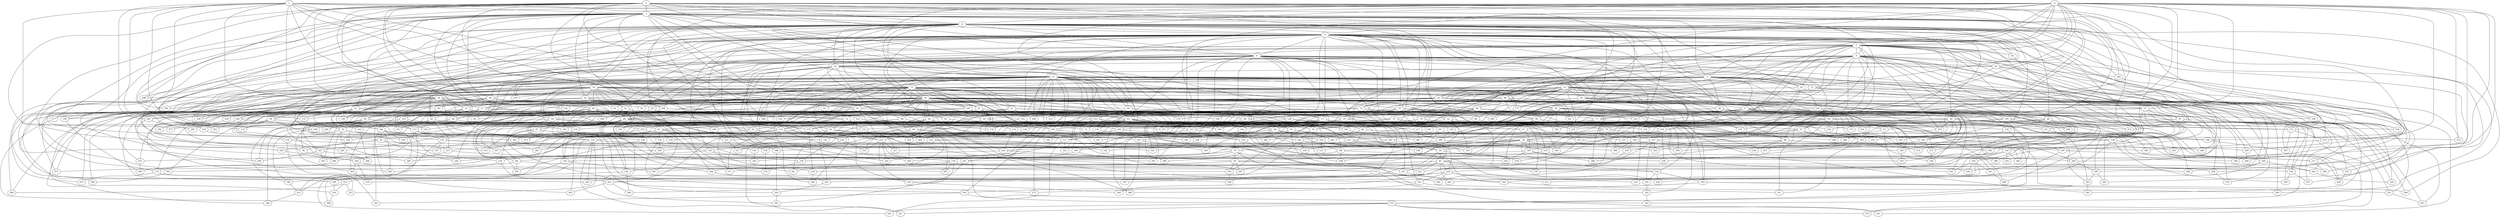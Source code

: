 strict graph "barabasi_albert_graph(400,3)" {
0;
1;
2;
3;
4;
5;
6;
7;
8;
9;
10;
11;
12;
13;
14;
15;
16;
17;
18;
19;
20;
21;
22;
23;
24;
25;
26;
27;
28;
29;
30;
31;
32;
33;
34;
35;
36;
37;
38;
39;
40;
41;
42;
43;
44;
45;
46;
47;
48;
49;
50;
51;
52;
53;
54;
55;
56;
57;
58;
59;
60;
61;
62;
63;
64;
65;
66;
67;
68;
69;
70;
71;
72;
73;
74;
75;
76;
77;
78;
79;
80;
81;
82;
83;
84;
85;
86;
87;
88;
89;
90;
91;
92;
93;
94;
95;
96;
97;
98;
99;
100;
101;
102;
103;
104;
105;
106;
107;
108;
109;
110;
111;
112;
113;
114;
115;
116;
117;
118;
119;
120;
121;
122;
123;
124;
125;
126;
127;
128;
129;
130;
131;
132;
133;
134;
135;
136;
137;
138;
139;
140;
141;
142;
143;
144;
145;
146;
147;
148;
149;
150;
151;
152;
153;
154;
155;
156;
157;
158;
159;
160;
161;
162;
163;
164;
165;
166;
167;
168;
169;
170;
171;
172;
173;
174;
175;
176;
177;
178;
179;
180;
181;
182;
183;
184;
185;
186;
187;
188;
189;
190;
191;
192;
193;
194;
195;
196;
197;
198;
199;
200;
201;
202;
203;
204;
205;
206;
207;
208;
209;
210;
211;
212;
213;
214;
215;
216;
217;
218;
219;
220;
221;
222;
223;
224;
225;
226;
227;
228;
229;
230;
231;
232;
233;
234;
235;
236;
237;
238;
239;
240;
241;
242;
243;
244;
245;
246;
247;
248;
249;
250;
251;
252;
253;
254;
255;
256;
257;
258;
259;
260;
261;
262;
263;
264;
265;
266;
267;
268;
269;
270;
271;
272;
273;
274;
275;
276;
277;
278;
279;
280;
281;
282;
283;
284;
285;
286;
287;
288;
289;
290;
291;
292;
293;
294;
295;
296;
297;
298;
299;
300;
301;
302;
303;
304;
305;
306;
307;
308;
309;
310;
311;
312;
313;
314;
315;
316;
317;
318;
319;
320;
321;
322;
323;
324;
325;
326;
327;
328;
329;
330;
331;
332;
333;
334;
335;
336;
337;
338;
339;
340;
341;
342;
343;
344;
345;
346;
347;
348;
349;
350;
351;
352;
353;
354;
355;
356;
357;
358;
359;
360;
361;
362;
363;
364;
365;
366;
367;
368;
369;
370;
371;
372;
373;
374;
375;
376;
377;
378;
379;
380;
381;
382;
383;
384;
385;
386;
387;
388;
389;
390;
391;
392;
393;
394;
395;
396;
397;
398;
399;
0 -- 3  [is_available=True, prob="0.553934853062"];
0 -- 4  [is_available=True, prob="0.88866915543"];
0 -- 5  [is_available=True, prob="0.288503633596"];
0 -- 6  [is_available=True, prob="0.181386162497"];
0 -- 7  [is_available=True, prob="0.979109934318"];
0 -- 8  [is_available=True, prob="0.348569353333"];
0 -- 19  [is_available=True, prob="0.618486815492"];
0 -- 20  [is_available=True, prob="0.955096845881"];
0 -- 25  [is_available=True, prob="0.737251285137"];
0 -- 283  [is_available=True, prob="0.125511640879"];
0 -- 28  [is_available=True, prob="0.399788724081"];
0 -- 37  [is_available=True, prob="1.0"];
0 -- 40  [is_available=True, prob="1.0"];
0 -- 43  [is_available=True, prob="0.625182898172"];
0 -- 300  [is_available=True, prob="0.401597201928"];
0 -- 55  [is_available=True, prob="0.485668954146"];
0 -- 315  [is_available=True, prob="0.851985139759"];
0 -- 70  [is_available=True, prob="0.213557763184"];
0 -- 78  [is_available=True, prob="1.0"];
0 -- 209  [is_available=True, prob="1.0"];
0 -- 338  [is_available=True, prob="0.526416911377"];
0 -- 112  [is_available=True, prob="0.027635938629"];
0 -- 370  [is_available=True, prob="0.764025573259"];
0 -- 375  [is_available=True, prob="0.595772589927"];
0 -- 252  [is_available=True, prob="0.740784289129"];
0 -- 382  [is_available=True, prob="0.767463915451"];
1 -- 32  [is_available=True, prob="0.463289196834"];
1 -- 224  [is_available=True, prob="0.379685320149"];
1 -- 99  [is_available=True, prob="0.900860451321"];
1 -- 168  [is_available=True, prob="0.144909667756"];
1 -- 170  [is_available=True, prob="1.0"];
1 -- 172  [is_available=True, prob="0.945068024036"];
1 -- 205  [is_available=True, prob="0.485294936696"];
1 -- 46  [is_available=True, prob="0.678399908907"];
1 -- 18  [is_available=True, prob="0.592629500784"];
1 -- 3  [is_available=True, prob="0.173895400188"];
1 -- 120  [is_available=True, prob="0.780531212016"];
1 -- 191  [is_available=True, prob="1.0"];
1 -- 29  [is_available=True, prob="0.699556028314"];
1 -- 159  [is_available=True, prob="0.389416717155"];
2 -- 33  [is_available=True, prob="0.265066023216"];
2 -- 3  [is_available=True, prob="0.147445017296"];
2 -- 4  [is_available=True, prob="0.705000018602"];
2 -- 214  [is_available=True, prob="1.0"];
2 -- 7  [is_available=True, prob="1.0"];
2 -- 296  [is_available=True, prob="1.0"];
2 -- 9  [is_available=True, prob="0.0666110523657"];
2 -- 298  [is_available=True, prob="0.0495910820184"];
2 -- 215  [is_available=True, prob="1.0"];
2 -- 44  [is_available=True, prob="0.964773310138"];
2 -- 14  [is_available=True, prob="1.0"];
2 -- 18  [is_available=True, prob="1.0"];
2 -- 188  [is_available=True, prob="0.508079684019"];
2 -- 236  [is_available=True, prob="1.0"];
2 -- 54  [is_available=True, prob="0.737330592298"];
2 -- 23  [is_available=True, prob="0.254844421584"];
2 -- 355  [is_available=True, prob="1.0"];
2 -- 377  [is_available=True, prob="0.616707443935"];
2 -- 60  [is_available=True, prob="0.420620436936"];
2 -- 29  [is_available=True, prob="0.89917709044"];
2 -- 30  [is_available=True, prob="1.0"];
3 -- 4  [is_available=True, prob="0.866146684047"];
3 -- 5  [is_available=True, prob="0.195216456067"];
3 -- 6  [is_available=True, prob="0.268864051864"];
3 -- 8  [is_available=True, prob="1.0"];
3 -- 138  [is_available=True, prob="0.982343326645"];
3 -- 11  [is_available=True, prob="0.750834101171"];
3 -- 13  [is_available=True, prob="0.675653781265"];
3 -- 398  [is_available=True, prob="1.0"];
3 -- 143  [is_available=True, prob="0.475451681263"];
3 -- 21  [is_available=True, prob="0.460341988104"];
3 -- 22  [is_available=True, prob="0.641142409622"];
3 -- 24  [is_available=True, prob="0.370480989163"];
3 -- 260  [is_available=True, prob="1.0"];
3 -- 26  [is_available=True, prob="1.0"];
3 -- 34  [is_available=True, prob="0.060134132817"];
3 -- 47  [is_available=True, prob="0.55039615991"];
3 -- 176  [is_available=True, prob="0.265197913384"];
3 -- 188  [is_available=True, prob="0.307972540431"];
3 -- 190  [is_available=True, prob="0.639907168868"];
3 -- 64  [is_available=True, prob="1.0"];
3 -- 206  [is_available=True, prob="0.829352307673"];
3 -- 216  [is_available=True, prob="0.319165098981"];
3 -- 15  [is_available=True, prob="0.841056407764"];
3 -- 352  [is_available=True, prob="0.670403173338"];
3 -- 365  [is_available=True, prob="0.645404202488"];
3 -- 242  [is_available=True, prob="1.0"];
3 -- 115  [is_available=True, prob="0.860496568642"];
3 -- 277  [is_available=True, prob="1.0"];
4 -- 385  [is_available=True, prob="0.238046744103"];
4 -- 5  [is_available=True, prob="0.653207507105"];
4 -- 6  [is_available=True, prob="0.476837604176"];
4 -- 136  [is_available=True, prob="1.0"];
4 -- 9  [is_available=True, prob="0.831464578102"];
4 -- 10  [is_available=True, prob="0.558633000916"];
4 -- 11  [is_available=True, prob="0.802041058366"];
4 -- 12  [is_available=True, prob="0.763650745604"];
4 -- 13  [is_available=True, prob="1.0"];
4 -- 14  [is_available=True, prob="0.219736762391"];
4 -- 16  [is_available=True, prob="0.241375789246"];
4 -- 278  [is_available=True, prob="0.96206156934"];
4 -- 279  [is_available=True, prob="0.155446711747"];
4 -- 159  [is_available=True, prob="0.707768211325"];
4 -- 35  [is_available=True, prob="0.40173337634"];
4 -- 164  [is_available=True, prob="0.82703487878"];
4 -- 299  [is_available=True, prob="0.274845226989"];
4 -- 178  [is_available=True, prob="1.0"];
4 -- 48  [is_available=True, prob="0.0892972823934"];
4 -- 50  [is_available=True, prob="0.343514743188"];
4 -- 184  [is_available=True, prob="1.0"];
4 -- 58  [is_available=True, prob="0.789759693846"];
4 -- 330  [is_available=True, prob="0.947236817933"];
4 -- 189  [is_available=True, prob="0.751665609969"];
4 -- 325  [is_available=True, prob="0.00522594795814"];
4 -- 74  [is_available=True, prob="0.834834176813"];
4 -- 205  [is_available=True, prob="0.518795045196"];
4 -- 82  [is_available=True, prob="1.0"];
4 -- 163  [is_available=True, prob="0.921474943094"];
4 -- 186  [is_available=True, prob="0.934876262007"];
4 -- 227  [is_available=True, prob="0.580441587998"];
4 -- 100  [is_available=True, prob="0.858345575716"];
4 -- 104  [is_available=True, prob="0.252919630228"];
4 -- 235  [is_available=True, prob="0.675596996784"];
4 -- 111  [is_available=True, prob="0.653568810587"];
4 -- 113  [is_available=True, prob="0.795460290767"];
4 -- 244  [is_available=True, prob="0.151653551364"];
5 -- 64  [is_available=True, prob="0.732144161265"];
5 -- 194  [is_available=True, prob="0.555533910741"];
5 -- 38  [is_available=True, prob="1.0"];
5 -- 96  [is_available=True, prob="1.0"];
5 -- 12  [is_available=True, prob="1.0"];
5 -- 224  [is_available=True, prob="1.0"];
5 -- 14  [is_available=True, prob="1.0"];
5 -- 269  [is_available=True, prob="0.348675786567"];
5 -- 222  [is_available=True, prob="0.198417073961"];
5 -- 35  [is_available=True, prob="1.0"];
5 -- 212  [is_available=True, prob="0.121449385065"];
5 -- 46  [is_available=True, prob="1.0"];
5 -- 57  [is_available=True, prob="0.256500182996"];
5 -- 25  [is_available=True, prob="0.408597457056"];
5 -- 27  [is_available=True, prob="0.234414351567"];
5 -- 126  [is_available=True, prob="0.956445876749"];
5 -- 36  [is_available=True, prob="0.776133634647"];
6 -- 260  [is_available=True, prob="0.678978306837"];
6 -- 7  [is_available=True, prob="0.99128012225"];
6 -- 264  [is_available=True, prob="0.985971095922"];
6 -- 9  [is_available=True, prob="1.0"];
6 -- 266  [is_available=True, prob="1.0"];
6 -- 396  [is_available=True, prob="0.0614257831989"];
6 -- 322  [is_available=True, prob="0.509822778034"];
6 -- 16  [is_available=True, prob="0.346060934634"];
6 -- 17  [is_available=True, prob="0.714089935679"];
6 -- 171  [is_available=True, prob="0.667600781852"];
6 -- 23  [is_available=True, prob="0.799549330787"];
6 -- 152  [is_available=True, prob="1.0"];
6 -- 132  [is_available=True, prob="0.776880919624"];
6 -- 30  [is_available=True, prob="1.0"];
6 -- 290  [is_available=True, prob="1.0"];
6 -- 36  [is_available=True, prob="0.511534572787"];
6 -- 39  [is_available=True, prob="0.933191661091"];
6 -- 135  [is_available=True, prob="1.0"];
6 -- 304  [is_available=True, prob="0.390554334743"];
6 -- 177  [is_available=True, prob="1.0"];
6 -- 306  [is_available=True, prob="0.769452480117"];
6 -- 54  [is_available=True, prob="0.449998066756"];
6 -- 58  [is_available=True, prob="1.0"];
6 -- 190  [is_available=True, prob="0.885372803364"];
6 -- 66  [is_available=True, prob="0.439684595757"];
6 -- 67  [is_available=True, prob="0.189433818293"];
6 -- 330  [is_available=True, prob="0.228373599474"];
6 -- 77  [is_available=True, prob="0.140135386952"];
6 -- 81  [is_available=True, prob="0.956598306816"];
6 -- 82  [is_available=True, prob="0.463950299316"];
6 -- 83  [is_available=True, prob="0.482012430268"];
6 -- 144  [is_available=True, prob="0.407798298616"];
6 -- 145  [is_available=True, prob="0.552671923429"];
6 -- 105  [is_available=True, prob="0.98228404489"];
6 -- 295  [is_available=True, prob="1.0"];
6 -- 369  [is_available=True, prob="0.560836337347"];
6 -- 372  [is_available=True, prob="0.186350459875"];
6 -- 361  [is_available=True, prob="0.220164097552"];
7 -- 387  [is_available=True, prob="0.829870600433"];
7 -- 8  [is_available=True, prob="0.18495087329"];
7 -- 15  [is_available=True, prob="0.183360157852"];
7 -- 272  [is_available=True, prob="0.579021021943"];
7 -- 22  [is_available=True, prob="0.774970989074"];
7 -- 25  [is_available=True, prob="0.970699940229"];
7 -- 282  [is_available=True, prob="0.626745334802"];
7 -- 284  [is_available=True, prob="0.795695105445"];
7 -- 31  [is_available=True, prob="0.00854121458239"];
7 -- 35  [is_available=True, prob="0.328767914805"];
7 -- 262  [is_available=True, prob="0.28362756109"];
7 -- 40  [is_available=True, prob="0.643259710213"];
7 -- 48  [is_available=True, prob="0.819562728897"];
7 -- 310  [is_available=True, prob="0.383131932719"];
7 -- 323  [is_available=True, prob="0.580031355336"];
7 -- 73  [is_available=True, prob="0.391339817355"];
7 -- 76  [is_available=True, prob="0.10983217084"];
7 -- 82  [is_available=True, prob="0.841819342111"];
7 -- 339  [is_available=True, prob="0.546777032739"];
7 -- 101  [is_available=True, prob="0.032983328948"];
7 -- 375  [is_available=True, prob="0.657257271716"];
7 -- 250  [is_available=True, prob="1.0"];
7 -- 125  [is_available=True, prob="0.522579347165"];
7 -- 126  [is_available=True, prob="1.0"];
8 -- 10  [is_available=True, prob="1.0"];
8 -- 15  [is_available=True, prob="0.224875086738"];
8 -- 274  [is_available=True, prob="1.0"];
8 -- 19  [is_available=True, prob="0.00205590158989"];
8 -- 20  [is_available=True, prob="0.65598988975"];
8 -- 26  [is_available=True, prob="0.182561811392"];
8 -- 27  [is_available=True, prob="0.352324768177"];
8 -- 288  [is_available=True, prob="0.46153754495"];
8 -- 37  [is_available=True, prob="1.0"];
8 -- 166  [is_available=True, prob="1.0"];
8 -- 42  [is_available=True, prob="0.0455515596924"];
8 -- 185  [is_available=True, prob="0.387575782415"];
8 -- 191  [is_available=True, prob="0.942379024228"];
8 -- 196  [is_available=True, prob="0.331003338438"];
8 -- 75  [is_available=True, prob="1.0"];
8 -- 84  [is_available=True, prob="0.576920949664"];
8 -- 365  [is_available=True, prob="0.262055832312"];
8 -- 217  [is_available=True, prob="0.320309964064"];
8 -- 91  [is_available=True, prob="0.988970332539"];
8 -- 237  [is_available=True, prob="1.0"];
8 -- 368  [is_available=True, prob="0.868463171448"];
8 -- 115  [is_available=True, prob="1.0"];
8 -- 374  [is_available=True, prob="0.656860565468"];
8 -- 123  [is_available=True, prob="1.0"];
9 -- 129  [is_available=True, prob="0.0828320506298"];
9 -- 10  [is_available=True, prob="0.75595125095"];
9 -- 139  [is_available=True, prob="0.758998016492"];
9 -- 130  [is_available=True, prob="0.887087347837"];
9 -- 20  [is_available=True, prob="0.609019628931"];
9 -- 367  [is_available=True, prob="0.00802078351936"];
9 -- 157  [is_available=True, prob="0.873026994239"];
9 -- 167  [is_available=True, prob="0.07446612416"];
9 -- 297  [is_available=True, prob="0.27457424048"];
9 -- 302  [is_available=True, prob="0.0552623093042"];
9 -- 49  [is_available=True, prob="1.0"];
9 -- 306  [is_available=True, prob="0.430667751243"];
9 -- 55  [is_available=True, prob="0.464348670745"];
9 -- 194  [is_available=True, prob="0.0803574471919"];
9 -- 199  [is_available=True, prob="0.152215528421"];
9 -- 200  [is_available=True, prob="0.216318303933"];
9 -- 208  [is_available=True, prob="0.377687356401"];
9 -- 90  [is_available=True, prob="0.752671833868"];
9 -- 347  [is_available=True, prob="1.0"];
9 -- 220  [is_available=True, prob="1.0"];
9 -- 378  [is_available=True, prob="0.657549018618"];
9 -- 108  [is_available=True, prob="1.0"];
9 -- 239  [is_available=True, prob="0.783322862283"];
9 -- 371  [is_available=True, prob="0.995917575414"];
9 -- 250  [is_available=True, prob="0.242037358846"];
10 -- 395  [is_available=True, prob="0.310955714614"];
10 -- 197  [is_available=True, prob="1.0"];
10 -- 11  [is_available=True, prob="0.665828494533"];
10 -- 45  [is_available=True, prob="0.968108777825"];
10 -- 17  [is_available=True, prob="1.0"];
10 -- 179  [is_available=True, prob="1.0"];
10 -- 309  [is_available=True, prob="0.979744240903"];
10 -- 92  [is_available=True, prob="1.0"];
10 -- 189  [is_available=True, prob="0.0782245548525"];
10 -- 63  [is_available=True, prob="0.0585544305108"];
11 -- 324  [is_available=True, prob="1.0"];
11 -- 137  [is_available=True, prob="0.442048599598"];
11 -- 139  [is_available=True, prob="1.0"];
11 -- 12  [is_available=True, prob="0.664260293842"];
11 -- 13  [is_available=True, prob="0.896029455497"];
11 -- 145  [is_available=True, prob="1.0"];
11 -- 23  [is_available=True, prob="0.784779121328"];
11 -- 153  [is_available=True, prob="1.0"];
11 -- 38  [is_available=True, prob="0.076165835777"];
11 -- 42  [is_available=True, prob="0.351430547269"];
11 -- 43  [is_available=True, prob="1.0"];
11 -- 174  [is_available=True, prob="0.821338152499"];
11 -- 177  [is_available=True, prob="0.269709285434"];
11 -- 180  [is_available=True, prob="0.974667168886"];
11 -- 53  [is_available=True, prob="0.510814717741"];
11 -- 310  [is_available=True, prob="0.192770333995"];
11 -- 60  [is_available=True, prob="0.917193116223"];
11 -- 192  [is_available=True, prob="0.886228079493"];
11 -- 65  [is_available=True, prob="0.678251228098"];
11 -- 195  [is_available=True, prob="0.596049541446"];
11 -- 68  [is_available=True, prob="0.345509236838"];
11 -- 279  [is_available=True, prob="0.0537460664489"];
11 -- 329  [is_available=True, prob="0.719257960677"];
11 -- 335  [is_available=True, prob="1.0"];
11 -- 84  [is_available=True, prob="1.0"];
11 -- 395  [is_available=True, prob="1.0"];
11 -- 350  [is_available=True, prob="1.0"];
11 -- 352  [is_available=True, prob="0.605276005983"];
11 -- 232  [is_available=True, prob="0.423504784776"];
11 -- 233  [is_available=True, prob="1.0"];
11 -- 236  [is_available=True, prob="0.320391990305"];
11 -- 240  [is_available=True, prob="0.882342652577"];
11 -- 119  [is_available=True, prob="0.882141776513"];
11 -- 120  [is_available=True, prob="1.0"];
11 -- 212  [is_available=True, prob="0.546522829894"];
11 -- 396  [is_available=True, prob="1.0"];
11 -- 125  [is_available=True, prob="0.713766526944"];
12 -- 209  [is_available=True, prob="0.747777497531"];
12 -- 148  [is_available=True, prob="0.310512991094"];
12 -- 151  [is_available=True, prob="0.290951287621"];
13 -- 134  [is_available=True, prob="0.341648450644"];
13 -- 137  [is_available=True, prob="0.903917015867"];
13 -- 138  [is_available=True, prob="0.146028143891"];
13 -- 270  [is_available=True, prob="0.792654586768"];
13 -- 16  [is_available=True, prob="0.156143435421"];
13 -- 273  [is_available=True, prob="0.712890890391"];
13 -- 18  [is_available=True, prob="0.182821366513"];
13 -- 21  [is_available=True, prob="0.373237414246"];
13 -- 24  [is_available=True, prob="1.0"];
13 -- 153  [is_available=True, prob="0.934330263123"];
13 -- 26  [is_available=True, prob="0.932422554583"];
13 -- 27  [is_available=True, prob="1.0"];
13 -- 28  [is_available=True, prob="0.892890840861"];
13 -- 36  [is_available=True, prob="0.093511089374"];
13 -- 294  [is_available=True, prob="0.276869265993"];
13 -- 41  [is_available=True, prob="1.0"];
13 -- 51  [is_available=True, prob="0.134327955918"];
13 -- 57  [is_available=True, prob="0.0135769117883"];
13 -- 71  [is_available=True, prob="1.0"];
13 -- 88  [is_available=True, prob="0.460079198128"];
13 -- 219  [is_available=True, prob="1.0"];
13 -- 144  [is_available=True, prob="0.970551091562"];
13 -- 98  [is_available=True, prob="1.0"];
13 -- 104  [is_available=True, prob="0.208268872869"];
13 -- 232  [is_available=True, prob="0.840362221316"];
13 -- 123  [is_available=True, prob="0.166300451963"];
13 -- 255  [is_available=True, prob="0.145681546255"];
14 -- 263  [is_available=True, prob="0.131300021579"];
14 -- 279  [is_available=True, prob="1.0"];
14 -- 24  [is_available=True, prob="0.438101267657"];
14 -- 154  [is_available=True, prob="0.298670969376"];
14 -- 29  [is_available=True, prob="1.0"];
14 -- 31  [is_available=True, prob="0.134274893969"];
14 -- 39  [is_available=True, prob="0.243801860578"];
14 -- 44  [is_available=True, prob="0.911428838531"];
14 -- 52  [is_available=True, prob="0.279655308742"];
14 -- 62  [is_available=True, prob="0.0151841297825"];
14 -- 76  [is_available=True, prob="0.388740186291"];
14 -- 81  [is_available=True, prob="1.0"];
14 -- 339  [is_available=True, prob="1.0"];
14 -- 340  [is_available=True, prob="0.500367254048"];
14 -- 91  [is_available=True, prob="0.645721488273"];
14 -- 93  [is_available=True, prob="0.102063829345"];
14 -- 108  [is_available=True, prob="0.954202278014"];
14 -- 244  [is_available=True, prob="0.70113910578"];
14 -- 246  [is_available=True, prob="1.0"];
15 -- 132  [is_available=True, prob="0.283646274316"];
15 -- 267  [is_available=True, prob="0.032991663734"];
15 -- 156  [is_available=True, prob="0.425645066095"];
15 -- 30  [is_available=True, prob="0.766311600849"];
15 -- 289  [is_available=True, prob="0.49886430236"];
15 -- 38  [is_available=True, prob="0.0224452309034"];
15 -- 297  [is_available=True, prob="0.954908649631"];
15 -- 42  [is_available=True, prob="0.9119411686"];
15 -- 199  [is_available=True, prob="1.0"];
15 -- 48  [is_available=True, prob="0.199073896729"];
15 -- 316  [is_available=True, prob="0.578135112506"];
15 -- 71  [is_available=True, prob="1.0"];
15 -- 329  [is_available=True, prob="0.44076067657"];
15 -- 354  [is_available=True, prob="1.0"];
15 -- 337  [is_available=True, prob="0.897473278167"];
15 -- 89  [is_available=True, prob="0.491138875732"];
15 -- 223  [is_available=True, prob="0.210861304774"];
15 -- 226  [is_available=True, prob="1.0"];
15 -- 105  [is_available=True, prob="0.309662892316"];
15 -- 378  [is_available=True, prob="0.283344901894"];
16 -- 385  [is_available=True, prob="0.706222624908"];
16 -- 131  [is_available=True, prob="0.920920711779"];
16 -- 150  [is_available=True, prob="0.748738839818"];
16 -- 391  [is_available=True, prob="0.0896513128272"];
16 -- 17  [is_available=True, prob="1.0"];
16 -- 19  [is_available=True, prob="0.963620262071"];
16 -- 21  [is_available=True, prob="0.444743787787"];
16 -- 22  [is_available=True, prob="0.475173306745"];
16 -- 179  [is_available=True, prob="1.0"];
16 -- 261  [is_available=True, prob="0.643717523447"];
16 -- 32  [is_available=True, prob="0.0699644962676"];
16 -- 41  [is_available=True, prob="0.394440655655"];
16 -- 170  [is_available=True, prob="0.357600641824"];
16 -- 301  [is_available=True, prob="0.980407126115"];
16 -- 46  [is_available=True, prob="1.0"];
16 -- 50  [is_available=True, prob="0.0438462446725"];
16 -- 51  [is_available=True, prob="0.278728510282"];
16 -- 350  [is_available=True, prob="0.720229579375"];
16 -- 65  [is_available=True, prob="0.588972343171"];
16 -- 66  [is_available=True, prob="0.732280703448"];
16 -- 353  [is_available=True, prob="0.899411591445"];
16 -- 73  [is_available=True, prob="1.0"];
16 -- 206  [is_available=True, prob="0.0445882416516"];
16 -- 336  [is_available=True, prob="1.0"];
16 -- 211  [is_available=True, prob="0.163433267377"];
16 -- 86  [is_available=True, prob="0.201159545276"];
16 -- 216  [is_available=True, prob="0.799958142245"];
16 -- 346  [is_available=True, prob="0.943242688963"];
16 -- 347  [is_available=True, prob="0.296517255242"];
16 -- 94  [is_available=True, prob="1.0"];
16 -- 97  [is_available=True, prob="1.0"];
16 -- 99  [is_available=True, prob="1.0"];
16 -- 100  [is_available=True, prob="0.0963179004528"];
16 -- 357  [is_available=True, prob="0.208062744704"];
16 -- 104  [is_available=True, prob="0.357276842113"];
16 -- 237  [is_available=True, prob="0.686264607018"];
16 -- 368  [is_available=True, prob="0.613326338526"];
16 -- 369  [is_available=True, prob="0.108151817654"];
16 -- 253  [is_available=True, prob="0.284787108066"];
16 -- 126  [is_available=True, prob="0.169560039889"];
17 -- 149  [is_available=True, prob="0.675204692908"];
17 -- 257  [is_available=True, prob="0.330250207824"];
17 -- 130  [is_available=True, prob="1.0"];
17 -- 397  [is_available=True, prob="0.188414995793"];
17 -- 84  [is_available=True, prob="0.795741989306"];
17 -- 117  [is_available=True, prob="1.0"];
17 -- 155  [is_available=True, prob="0.344752052933"];
17 -- 127  [is_available=True, prob="0.669600253963"];
18 -- 32  [is_available=True, prob="1.0"];
18 -- 230  [is_available=True, prob="0.418773198674"];
18 -- 33  [is_available=True, prob="1.0"];
18 -- 392  [is_available=True, prob="1.0"];
18 -- 371  [is_available=True, prob="0.626301785485"];
18 -- 108  [is_available=True, prob="1.0"];
18 -- 243  [is_available=True, prob="0.745260752762"];
18 -- 148  [is_available=True, prob="0.652432636955"];
18 -- 57  [is_available=True, prob="0.147811185392"];
18 -- 59  [is_available=True, prob="0.918376533946"];
18 -- 60  [is_available=True, prob="1.0"];
18 -- 190  [is_available=True, prob="1.0"];
19 -- 144  [is_available=True, prob="0.286463709436"];
19 -- 69  [is_available=True, prob="0.227461003408"];
19 -- 103  [is_available=True, prob="0.44889013902"];
19 -- 45  [is_available=True, prob="0.0266262156977"];
19 -- 382  [is_available=True, prob="0.441880529475"];
19 -- 158  [is_available=True, prob="0.229877256873"];
20 -- 331  [is_available=True, prob="1.0"];
20 -- 205  [is_available=True, prob="0.63120037445"];
20 -- 215  [is_available=True, prob="0.0221637685586"];
20 -- 121  [is_available=True, prob="1.0"];
20 -- 313  [is_available=True, prob="0.164144370262"];
21 -- 65  [is_available=True, prob="0.10384305557"];
21 -- 199  [is_available=True, prob="0.622199100554"];
21 -- 75  [is_available=True, prob="1.0"];
21 -- 335  [is_available=True, prob="0.633727383923"];
21 -- 313  [is_available=True, prob="1.0"];
21 -- 90  [is_available=True, prob="0.574065972788"];
21 -- 252  [is_available=True, prob="0.348371760759"];
21 -- 61  [is_available=True, prob="0.285711706278"];
21 -- 254  [is_available=True, prob="0.385353663873"];
22 -- 68  [is_available=True, prob="0.72325348117"];
22 -- 232  [is_available=True, prob="1.0"];
22 -- 394  [is_available=True, prob="0.734369379758"];
22 -- 172  [is_available=True, prob="1.0"];
22 -- 253  [is_available=True, prob="0.962397883789"];
23 -- 224  [is_available=True, prob="0.851713287517"];
23 -- 384  [is_available=True, prob="0.172196068858"];
23 -- 75  [is_available=True, prob="1.0"];
23 -- 182  [is_available=True, prob="0.595057336492"];
23 -- 40  [is_available=True, prob="0.0705249906968"];
23 -- 393  [is_available=True, prob="0.518737931906"];
23 -- 74  [is_available=True, prob="0.286302334833"];
23 -- 268  [is_available=True, prob="1.0"];
23 -- 110  [is_available=True, prob="0.603617527767"];
23 -- 203  [is_available=True, prob="1.0"];
23 -- 294  [is_available=True, prob="0.392738624165"];
23 -- 118  [is_available=True, prob="0.978969876532"];
23 -- 56  [is_available=True, prob="0.901777476943"];
23 -- 157  [is_available=True, prob="0.570345413501"];
24 -- 33  [is_available=True, prob="0.726955504281"];
24 -- 112  [is_available=True, prob="0.924542408636"];
24 -- 81  [is_available=True, prob="0.907377348369"];
24 -- 246  [is_available=True, prob="0.678242929379"];
24 -- 28  [is_available=True, prob="0.804475963582"];
24 -- 31  [is_available=True, prob="0.831048595439"];
25 -- 165  [is_available=True, prob="0.828623574976"];
25 -- 277  [is_available=True, prob="1.0"];
25 -- 37  [is_available=True, prob="0.455597398009"];
25 -- 73  [is_available=True, prob="1.0"];
25 -- 110  [is_available=True, prob="0.0350880183806"];
25 -- 93  [is_available=True, prob="0.318121020948"];
25 -- 304  [is_available=True, prob="0.613237087706"];
25 -- 270  [is_available=True, prob="1.0"];
25 -- 216  [is_available=True, prob="0.146445810133"];
25 -- 324  [is_available=True, prob="0.508078810643"];
25 -- 293  [is_available=True, prob="0.472786878994"];
25 -- 61  [is_available=True, prob="0.69369907853"];
26 -- 131  [is_available=True, prob="0.479344985754"];
26 -- 41  [is_available=True, prob="0.91336808793"];
26 -- 107  [is_available=True, prob="0.0946630195559"];
26 -- 80  [is_available=True, prob="0.0851437118775"];
26 -- 114  [is_available=True, prob="0.206140505292"];
26 -- 99  [is_available=True, prob="1.0"];
26 -- 372  [is_available=True, prob="1.0"];
26 -- 55  [is_available=True, prob="0.709138991968"];
26 -- 318  [is_available=True, prob="1.0"];
27 -- 97  [is_available=True, prob="0.039251141205"];
27 -- 162  [is_available=True, prob="1.0"];
27 -- 70  [is_available=True, prob="1.0"];
27 -- 290  [is_available=True, prob="0.191194691703"];
27 -- 77  [is_available=True, prob="1.0"];
27 -- 142  [is_available=True, prob="0.64875589317"];
27 -- 80  [is_available=True, prob="1.0"];
27 -- 173  [is_available=True, prob="1.0"];
27 -- 179  [is_available=True, prob="1.0"];
27 -- 174  [is_available=True, prob="0.154184293309"];
27 -- 214  [is_available=True, prob="1.0"];
27 -- 248  [is_available=True, prob="0.705371467798"];
27 -- 217  [is_available=True, prob="0.864380123924"];
27 -- 239  [is_available=True, prob="0.696978708196"];
28 -- 72  [is_available=True, prob="0.982478860253"];
28 -- 43  [is_available=True, prob="0.629126626407"];
28 -- 367  [is_available=True, prob="1.0"];
28 -- 114  [is_available=True, prob="1.0"];
28 -- 340  [is_available=True, prob="0.809916800749"];
28 -- 245  [is_available=True, prob="0.822022881095"];
28 -- 59  [is_available=True, prob="1.0"];
29 -- 135  [is_available=True, prob="0.740249644005"];
29 -- 148  [is_available=True, prob="1.0"];
29 -- 286  [is_available=True, prob="0.373546469043"];
29 -- 287  [is_available=True, prob="1.0"];
29 -- 34  [is_available=True, prob="0.64547867251"];
29 -- 171  [is_available=True, prob="0.326186521825"];
29 -- 307  [is_available=True, prob="0.464721872802"];
29 -- 59  [is_available=True, prob="1.0"];
29 -- 63  [is_available=True, prob="0.747988412663"];
29 -- 208  [is_available=True, prob="0.521973523693"];
29 -- 86  [is_available=True, prob="1.0"];
29 -- 87  [is_available=True, prob="1.0"];
29 -- 89  [is_available=True, prob="0.975240322578"];
29 -- 94  [is_available=True, prob="0.878001740643"];
29 -- 229  [is_available=True, prob="0.397550286742"];
29 -- 102  [is_available=True, prob="0.427418425217"];
29 -- 103  [is_available=True, prob="0.511974806776"];
29 -- 364  [is_available=True, prob="0.545518293532"];
29 -- 374  [is_available=True, prob="0.391030623805"];
29 -- 123  [is_available=True, prob="0.133559509544"];
30 -- 379  [is_available=True, prob="0.839728855702"];
30 -- 165  [is_available=True, prob="0.983244365036"];
30 -- 74  [is_available=True, prob="0.723093254362"];
30 -- 140  [is_available=True, prob="0.53422607411"];
30 -- 141  [is_available=True, prob="0.513772461817"];
30 -- 79  [is_available=True, prob="1.0"];
30 -- 52  [is_available=True, prob="0.43934908119"];
30 -- 86  [is_available=True, prob="0.226443373266"];
30 -- 89  [is_available=True, prob="0.323777730056"];
30 -- 252  [is_available=True, prob="0.407210274244"];
30 -- 143  [is_available=True, prob="0.323336319287"];
31 -- 258  [is_available=True, prob="0.290858389387"];
31 -- 39  [is_available=True, prob="0.888001893497"];
31 -- 169  [is_available=True, prob="0.380974738922"];
31 -- 339  [is_available=True, prob="0.297526782897"];
31 -- 176  [is_available=True, prob="0.465528903181"];
31 -- 83  [is_available=True, prob="1.0"];
31 -- 277  [is_available=True, prob="1.0"];
31 -- 87  [is_available=True, prob="0.106696657069"];
31 -- 124  [is_available=True, prob="0.844662977284"];
32 -- 96  [is_available=True, prob="0.839420900633"];
32 -- 354  [is_available=True, prob="1.0"];
32 -- 101  [is_available=True, prob="0.829290199801"];
32 -- 72  [is_available=True, prob="0.934773219127"];
32 -- 77  [is_available=True, prob="0.855868076277"];
32 -- 345  [is_available=True, prob="1.0"];
32 -- 155  [is_available=True, prob="0.241696712927"];
32 -- 317  [is_available=True, prob="0.816626441643"];
33 -- 34  [is_available=True, prob="0.459370743449"];
33 -- 72  [is_available=True, prob="0.621383208828"];
33 -- 111  [is_available=True, prob="0.540366730002"];
33 -- 308  [is_available=True, prob="1.0"];
33 -- 58  [is_available=True, prob="0.139510183236"];
33 -- 335  [is_available=True, prob="0.801688120624"];
34 -- 67  [is_available=True, prob="0.0645172146022"];
34 -- 105  [is_available=True, prob="1.0"];
34 -- 305  [is_available=True, prob="0.656324302514"];
34 -- 377  [is_available=True, prob="1.0"];
35 -- 388  [is_available=True, prob="1.0"];
35 -- 223  [is_available=True, prob="1.0"];
35 -- 188  [is_available=True, prob="0.964853099289"];
35 -- 383  [is_available=True, prob="0.415942580325"];
36 -- 322  [is_available=True, prob="0.710333383508"];
36 -- 54  [is_available=True, prob="1.0"];
36 -- 183  [is_available=True, prob="0.56498129853"];
36 -- 312  [is_available=True, prob="0.194025671832"];
36 -- 222  [is_available=True, prob="0.890206732821"];
37 -- 97  [is_available=True, prob="0.842304801425"];
37 -- 49  [is_available=True, prob="0.377025509076"];
37 -- 142  [is_available=True, prob="0.928736692416"];
37 -- 136  [is_available=True, prob="0.889094214376"];
37 -- 149  [is_available=True, prob="0.153164842833"];
37 -- 380  [is_available=True, prob="0.530060735948"];
38 -- 98  [is_available=True, prob="0.730881492122"];
38 -- 163  [is_available=True, prob="0.809739670516"];
38 -- 167  [is_available=True, prob="0.334740378377"];
38 -- 44  [is_available=True, prob="0.292190139717"];
38 -- 333  [is_available=True, prob="1.0"];
38 -- 50  [is_available=True, prob="0.933549721732"];
38 -- 51  [is_available=True, prob="0.406012631121"];
38 -- 354  [is_available=True, prob="0.284453967147"];
38 -- 90  [is_available=True, prob="0.498251813745"];
38 -- 380  [is_available=True, prob="0.173456308069"];
38 -- 62  [is_available=True, prob="0.574736960322"];
39 -- 352  [is_available=True, prob="1.0"];
39 -- 373  [is_available=True, prob="0.833740113788"];
39 -- 112  [is_available=True, prob="0.851481864799"];
39 -- 302  [is_available=True, prob="1.0"];
39 -- 85  [is_available=True, prob="0.451522633774"];
39 -- 61  [is_available=True, prob="1.0"];
40 -- 194  [is_available=True, prob="1.0"];
40 -- 374  [is_available=True, prob="0.0481746246326"];
40 -- 265  [is_available=True, prob="0.685017546466"];
40 -- 171  [is_available=True, prob="0.892081786395"];
40 -- 79  [is_available=True, prob="0.600963278774"];
40 -- 184  [is_available=True, prob="0.260406865589"];
40 -- 114  [is_available=True, prob="1.0"];
40 -- 116  [is_available=True, prob="0.0912655576847"];
40 -- 310  [is_available=True, prob="0.874743396824"];
40 -- 56  [is_available=True, prob="0.988940677335"];
40 -- 250  [is_available=True, prob="1.0"];
40 -- 183  [is_available=True, prob="0.983731803668"];
41 -- 359  [is_available=True, prob="0.259937029935"];
41 -- 236  [is_available=True, prob="0.813076179826"];
41 -- 207  [is_available=True, prob="0.0358518151388"];
41 -- 52  [is_available=True, prob="0.639399363661"];
41 -- 152  [is_available=True, prob="0.449862930006"];
42 -- 226  [is_available=True, prob="0.83587973883"];
42 -- 169  [is_available=True, prob="0.411451869595"];
42 -- 106  [is_available=True, prob="0.60605558026"];
42 -- 332  [is_available=True, prob="1.0"];
42 -- 177  [is_available=True, prob="0.772377117654"];
42 -- 182  [is_available=True, prob="0.646202409934"];
42 -- 158  [is_available=True, prob="0.360575014394"];
43 -- 128  [is_available=True, prob="0.175458841983"];
43 -- 91  [is_available=True, prob="0.848535224636"];
43 -- 164  [is_available=True, prob="0.522068392824"];
43 -- 195  [is_available=True, prob="0.239574481214"];
43 -- 71  [is_available=True, prob="0.729787041706"];
43 -- 266  [is_available=True, prob="0.707608435361"];
43 -- 300  [is_available=True, prob="0.90747727127"];
43 -- 211  [is_available=True, prob="0.776175382844"];
43 -- 334  [is_available=True, prob="1.0"];
43 -- 47  [is_available=True, prob="0.13274713563"];
43 -- 49  [is_available=True, prob="0.520520000146"];
43 -- 306  [is_available=True, prob="0.988884359744"];
43 -- 147  [is_available=True, prob="0.574355066952"];
43 -- 139  [is_available=True, prob="0.870286588503"];
43 -- 53  [is_available=True, prob="1.0"];
43 -- 79  [is_available=True, prob="1.0"];
43 -- 117  [is_available=True, prob="0.57187537071"];
44 -- 193  [is_available=True, prob="0.631892046421"];
44 -- 200  [is_available=True, prob="0.520227134768"];
44 -- 45  [is_available=True, prob="0.356447266968"];
44 -- 308  [is_available=True, prob="1.0"];
45 -- 150  [is_available=True, prob="0.74587455817"];
45 -- 227  [is_available=True, prob="0.114191928923"];
46 -- 261  [is_available=True, prob="0.383153616515"];
46 -- 80  [is_available=True, prob="0.447591561689"];
46 -- 268  [is_available=True, prob="0.405524123165"];
46 -- 47  [is_available=True, prob="0.740644725105"];
46 -- 151  [is_available=True, prob="1.0"];
46 -- 92  [is_available=True, prob="1.0"];
46 -- 133  [is_available=True, prob="1.0"];
47 -- 185  [is_available=True, prob="0.479770443383"];
47 -- 223  [is_available=True, prob="0.302372695178"];
48 -- 256  [is_available=True, prob="0.382407558663"];
48 -- 109  [is_available=True, prob="0.499399701753"];
48 -- 53  [is_available=True, prob="1.0"];
48 -- 249  [is_available=True, prob="0.790163452481"];
48 -- 379  [is_available=True, prob="0.707730775749"];
48 -- 124  [is_available=True, prob="0.596077179929"];
48 -- 158  [is_available=True, prob="0.690934517694"];
49 -- 192  [is_available=True, prob="0.571842560658"];
49 -- 88  [is_available=True, prob="0.284526913424"];
49 -- 85  [is_available=True, prob="1.0"];
49 -- 56  [is_available=True, prob="0.0721619836298"];
49 -- 283  [is_available=True, prob="0.441558251891"];
49 -- 197  [is_available=True, prob="0.667816622303"];
50 -- 64  [is_available=True, prob="0.470295871067"];
50 -- 240  [is_available=True, prob="1.0"];
50 -- 98  [is_available=True, prob="0.337935513001"];
50 -- 328  [is_available=True, prob="0.741927075569"];
50 -- 384  [is_available=True, prob="1.0"];
50 -- 386  [is_available=True, prob="0.782716016807"];
50 -- 78  [is_available=True, prob="0.991611198197"];
50 -- 146  [is_available=True, prob="0.135349270522"];
50 -- 238  [is_available=True, prob="1.0"];
50 -- 246  [is_available=True, prob="0.376312090817"];
50 -- 393  [is_available=True, prob="0.232097509758"];
50 -- 356  [is_available=True, prob="1.0"];
50 -- 286  [is_available=True, prob="0.0158647829493"];
50 -- 62  [is_available=True, prob="0.0811282625037"];
52 -- 195  [is_available=True, prob="0.0485071802074"];
52 -- 132  [is_available=True, prob="0.806055484284"];
52 -- 370  [is_available=True, prob="1.0"];
52 -- 274  [is_available=True, prob="1.0"];
52 -- 228  [is_available=True, prob="1.0"];
52 -- 219  [is_available=True, prob="0.280978786603"];
53 -- 106  [is_available=True, prob="0.0612129880379"];
53 -- 162  [is_available=True, prob="1.0"];
54 -- 233  [is_available=True, prob="1.0"];
54 -- 202  [is_available=True, prob="1.0"];
54 -- 204  [is_available=True, prob="1.0"];
54 -- 66  [is_available=True, prob="0.453079565792"];
55 -- 218  [is_available=True, prob="0.39873098403"];
56 -- 69  [is_available=True, prob="0.499590630165"];
56 -- 70  [is_available=True, prob="0.800035438307"];
56 -- 169  [is_available=True, prob="0.0459397063161"];
56 -- 109  [is_available=True, prob="0.226033975078"];
56 -- 88  [is_available=True, prob="0.165831390237"];
56 -- 185  [is_available=True, prob="0.806194989576"];
56 -- 265  [is_available=True, prob="0.065317613194"];
56 -- 134  [is_available=True, prob="0.409901071925"];
56 -- 95  [is_available=True, prob="0.335084853453"];
57 -- 68  [is_available=True, prob="0.899970888775"];
57 -- 178  [is_available=True, prob="0.430416200034"];
57 -- 396  [is_available=True, prob="0.640175082971"];
57 -- 172  [is_available=True, prob="1.0"];
57 -- 141  [is_available=True, prob="0.0866523575902"];
57 -- 93  [is_available=True, prob="0.685026008446"];
57 -- 63  [is_available=True, prob="0.0734308272019"];
58 -- 131  [is_available=True, prob="0.817942204137"];
58 -- 69  [is_available=True, prob="1.0"];
58 -- 167  [is_available=True, prob="0.543670477771"];
58 -- 213  [is_available=True, prob="0.127965858105"];
58 -- 249  [is_available=True, prob="0.0459538144977"];
59 -- 198  [is_available=True, prob="0.227677900014"];
59 -- 76  [is_available=True, prob="0.312363626814"];
59 -- 121  [is_available=True, prob="0.0790512098959"];
59 -- 122  [is_available=True, prob="1.0"];
59 -- 187  [is_available=True, prob="1.0"];
59 -- 287  [is_available=True, prob="1.0"];
60 -- 129  [is_available=True, prob="0.368227442889"];
60 -- 153  [is_available=True, prob="0.0583337256389"];
61 -- 373  [is_available=True, prob="0.904094896401"];
61 -- 230  [is_available=True, prob="0.345339253446"];
61 -- 176  [is_available=True, prob="0.594378967846"];
61 -- 117  [is_available=True, prob="1.0"];
61 -- 311  [is_available=True, prob="0.353436076378"];
61 -- 154  [is_available=True, prob="0.20319795946"];
64 -- 257  [is_available=True, prob="1.0"];
64 -- 67  [is_available=True, prob="0.829482824181"];
64 -- 234  [is_available=True, prob="0.00130093265829"];
64 -- 247  [is_available=True, prob="0.806879930705"];
64 -- 270  [is_available=True, prob="1.0"];
64 -- 151  [is_available=True, prob="0.713884804512"];
64 -- 299  [is_available=True, prob="1.0"];
65 -- 192  [is_available=True, prob="0.999754980016"];
65 -- 161  [is_available=True, prob="0.17036034435"];
65 -- 168  [is_available=True, prob="1.0"];
65 -- 234  [is_available=True, prob="0.268907930441"];
65 -- 174  [is_available=True, prob="0.498594038522"];
65 -- 241  [is_available=True, prob="1.0"];
65 -- 341  [is_available=True, prob="0.547428954788"];
66 -- 102  [is_available=True, prob="1.0"];
66 -- 115  [is_available=True, prob="0.686255655182"];
66 -- 220  [is_available=True, prob="0.569128425143"];
66 -- 127  [is_available=True, prob="0.575953508998"];
67 -- 100  [is_available=True, prob="1.0"];
67 -- 133  [is_available=True, prob="0.0787303447695"];
67 -- 275  [is_available=True, prob="0.020967513919"];
67 -- 254  [is_available=True, prob="0.817299405938"];
68 -- 160  [is_available=True, prob="0.332288600101"];
68 -- 342  [is_available=True, prob="0.840626217829"];
68 -- 107  [is_available=True, prob="1.0"];
68 -- 85  [is_available=True, prob="0.0276948913939"];
68 -- 120  [is_available=True, prob="0.0238081506854"];
68 -- 346  [is_available=True, prob="0.161126742642"];
68 -- 285  [is_available=True, prob="1.0"];
69 -- 196  [is_available=True, prob="1.0"];
69 -- 83  [is_available=True, prob="0.876868325515"];
69 -- 278  [is_available=True, prob="0.8782823699"];
70 -- 175  [is_available=True, prob="1.0"];
70 -- 116  [is_available=True, prob="1.0"];
70 -- 118  [is_available=True, prob="0.893629148119"];
70 -- 314  [is_available=True, prob="1.0"];
70 -- 94  [is_available=True, prob="0.476146427481"];
70 -- 95  [is_available=True, prob="0.0462841645584"];
72 -- 92  [is_available=True, prob="0.811058277588"];
72 -- 170  [is_available=True, prob="1.0"];
72 -- 78  [is_available=True, prob="0.571548659607"];
72 -- 217  [is_available=True, prob="0.0061523601917"];
72 -- 122  [is_available=True, prob="1.0"];
72 -- 350  [is_available=True, prob="0.273333869056"];
73 -- 161  [is_available=True, prob="1.0"];
73 -- 204  [is_available=True, prob="1.0"];
73 -- 311  [is_available=True, prob="1.0"];
73 -- 280  [is_available=True, prob="0.937776593214"];
73 -- 191  [is_available=True, prob="1.0"];
74 -- 322  [is_available=True, prob="0.819325350354"];
74 -- 293  [is_available=True, prob="0.655651278521"];
74 -- 210  [is_available=True, prob="0.687561525052"];
74 -- 180  [is_available=True, prob="0.508867565428"];
74 -- 292  [is_available=True, prob="0.823224238437"];
74 -- 284  [is_available=True, prob="1.0"];
75 -- 106  [is_available=True, prob="0.285206529338"];
75 -- 303  [is_available=True, prob="1.0"];
75 -- 146  [is_available=True, prob="1.0"];
75 -- 87  [is_available=True, prob="0.309539767905"];
76 -- 133  [is_available=True, prob="1.0"];
76 -- 102  [is_available=True, prob="1.0"];
76 -- 178  [is_available=True, prob="0.0404156656723"];
76 -- 366  [is_available=True, prob="1.0"];
76 -- 343  [is_available=True, prob="1.0"];
76 -- 285  [is_available=True, prob="1.0"];
77 -- 258  [is_available=True, prob="1.0"];
77 -- 101  [is_available=True, prob="0.962572845872"];
77 -- 393  [is_available=True, prob="0.624298324809"];
77 -- 303  [is_available=True, prob="1.0"];
78 -- 184  [is_available=True, prob="0.684971328186"];
78 -- 276  [is_available=True, prob="0.93192327488"];
79 -- 358  [is_available=True, prob="0.123022478358"];
79 -- 150  [is_available=True, prob="0.928290364636"];
79 -- 220  [is_available=True, prob="0.0522341707561"];
80 -- 390  [is_available=True, prob="0.803241932728"];
80 -- 141  [is_available=True, prob="0.375149974534"];
80 -- 278  [is_available=True, prob="1.0"];
80 -- 95  [is_available=True, prob="0.0781862146484"];
81 -- 110  [is_available=True, prob="0.428116594646"];
82 -- 109  [is_available=True, prob="0.239197971506"];
83 -- 363  [is_available=True, prob="0.483604883585"];
83 -- 156  [is_available=True, prob="0.636424350236"];
83 -- 107  [is_available=True, prob="1.0"];
83 -- 140  [is_available=True, prob="0.963748480331"];
83 -- 370  [is_available=True, prob="1.0"];
83 -- 218  [is_available=True, prob="0.854466452468"];
83 -- 124  [is_available=True, prob="0.895880000863"];
83 -- 221  [is_available=True, prob="1.0"];
84 -- 327  [is_available=True, prob="0.497842846717"];
84 -- 275  [is_available=True, prob="0.038170367292"];
84 -- 280  [is_available=True, prob="1.0"];
84 -- 281  [is_available=True, prob="0.251476326719"];
84 -- 264  [is_available=True, prob="0.890978802702"];
85 -- 96  [is_available=True, prob="0.299503578579"];
85 -- 263  [is_available=True, prob="0.531945081895"];
85 -- 336  [is_available=True, prob="0.530786736309"];
85 -- 146  [is_available=True, prob="1.0"];
86 -- 128  [is_available=True, prob="1.0"];
86 -- 299  [is_available=True, prob="0.967631772497"];
86 -- 203  [is_available=True, prob="0.248135418498"];
86 -- 143  [is_available=True, prob="1.0"];
86 -- 113  [is_available=True, prob="0.0535305610972"];
86 -- 338  [is_available=True, prob="1.0"];
86 -- 147  [is_available=True, prob="0.0643259675676"];
86 -- 373  [is_available=True, prob="0.635679543333"];
86 -- 156  [is_available=True, prob="0.936405486119"];
87 -- 183  [is_available=True, prob="0.567901282719"];
87 -- 301  [is_available=True, prob="0.933663483463"];
87 -- 206  [is_available=True, prob="0.493228502535"];
87 -- 119  [is_available=True, prob="0.921847296758"];
87 -- 312  [is_available=True, prob="1.0"];
88 -- 358  [is_available=True, prob="0.364393939571"];
88 -- 119  [is_available=True, prob="0.656017988625"];
88 -- 380  [is_available=True, prob="0.0551422043636"];
89 -- 128  [is_available=True, prob="1.0"];
89 -- 288  [is_available=True, prob="0.422413718746"];
90 -- 356  [is_available=True, prob="1.0"];
90 -- 168  [is_available=True, prob="0.774114023525"];
90 -- 173  [is_available=True, prob="0.89493857261"];
90 -- 337  [is_available=True, prob="0.427730176999"];
91 -- 207  [is_available=True, prob="0.313256694638"];
91 -- 334  [is_available=True, prob="0.198935070957"];
91 -- 121  [is_available=True, prob="1.0"];
91 -- 283  [is_available=True, prob="0.192030197415"];
91 -- 221  [is_available=True, prob="0.966600039061"];
92 -- 295  [is_available=True, prob="1.0"];
92 -- 136  [is_available=True, prob="0.406710667332"];
92 -- 341  [is_available=True, prob="1.0"];
92 -- 362  [is_available=True, prob="0.260414063035"];
93 -- 180  [is_available=True, prob="0.082650232405"];
94 -- 304  [is_available=True, prob="0.890983984496"];
94 -- 332  [is_available=True, prob="0.684777225132"];
94 -- 111  [is_available=True, prob="1.0"];
95 -- 262  [is_available=True, prob="1.0"];
95 -- 134  [is_available=True, prob="1.0"];
95 -- 103  [is_available=True, prob="0.417610965243"];
95 -- 137  [is_available=True, prob="1.0"];
95 -- 295  [is_available=True, prob="0.201955164069"];
95 -- 341  [is_available=True, prob="1.0"];
96 -- 166  [is_available=True, prob="0.271032010649"];
97 -- 140  [is_available=True, prob="1.0"];
97 -- 345  [is_available=True, prob="1.0"];
97 -- 347  [is_available=True, prob="0.419182783714"];
98 -- 320  [is_available=True, prob="0.500947687674"];
98 -- 193  [is_available=True, prob="1.0"];
98 -- 225  [is_available=True, prob="0.396566483885"];
98 -- 272  [is_available=True, prob="0.464425318155"];
98 -- 122  [is_available=True, prob="0.290392707952"];
98 -- 348  [is_available=True, prob="1.0"];
99 -- 113  [is_available=True, prob="0.519453922761"];
100 -- 257  [is_available=True, prob="0.814578866642"];
100 -- 272  [is_available=True, prob="1.0"];
102 -- 388  [is_available=True, prob="1.0"];
102 -- 147  [is_available=True, prob="0.174561167468"];
102 -- 182  [is_available=True, prob="0.486817884415"];
102 -- 127  [is_available=True, prob="1.0"];
103 -- 238  [is_available=True, prob="0.927519875132"];
104 -- 289  [is_available=True, prob="0.700356374908"];
104 -- 197  [is_available=True, prob="1.0"];
104 -- 296  [is_available=True, prob="0.181144507243"];
104 -- 138  [is_available=True, prob="0.082534864056"];
104 -- 175  [is_available=True, prob="0.140274276627"];
104 -- 212  [is_available=True, prob="1.0"];
104 -- 260  [is_available=True, prob="0.0401460062772"];
104 -- 282  [is_available=True, prob="0.16242832268"];
104 -- 125  [is_available=True, prob="0.567984186697"];
105 -- 326  [is_available=True, prob="1.0"];
105 -- 241  [is_available=True, prob="0.307205412322"];
105 -- 157  [is_available=True, prob="0.1800695295"];
105 -- 389  [is_available=True, prob="0.761059006003"];
106 -- 388  [is_available=True, prob="0.59288031593"];
106 -- 360  [is_available=True, prob="0.987424701813"];
106 -- 142  [is_available=True, prob="1.0"];
106 -- 189  [is_available=True, prob="0.0903110230309"];
106 -- 254  [is_available=True, prob="0.0638591728743"];
106 -- 149  [is_available=True, prob="0.0817446983253"];
107 -- 363  [is_available=True, prob="1.0"];
108 -- 294  [is_available=True, prob="0.479354765565"];
108 -- 129  [is_available=True, prob="0.0170366916529"];
109 -- 145  [is_available=True, prob="0.471073841892"];
110 -- 386  [is_available=True, prob="0.829661692902"];
110 -- 201  [is_available=True, prob="1.0"];
110 -- 116  [is_available=True, prob="0.907809154952"];
110 -- 118  [is_available=True, prob="0.346214916162"];
110 -- 154  [is_available=True, prob="0.503512972533"];
111 -- 259  [is_available=True, prob="0.514819220788"];
111 -- 397  [is_available=True, prob="1.0"];
111 -- 372  [is_available=True, prob="1.0"];
113 -- 166  [is_available=True, prob="0.00758330445274"];
113 -- 135  [is_available=True, prob="0.44136684237"];
113 -- 239  [is_available=True, prob="1.0"];
113 -- 291  [is_available=True, prob="0.224926014278"];
113 -- 181  [is_available=True, prob="0.605896683557"];
114 -- 213  [is_available=True, prob="1.0"];
116 -- 367  [is_available=True, prob="0.174655628384"];
116 -- 231  [is_available=True, prob="0.353058602936"];
117 -- 291  [is_available=True, prob="0.835492019929"];
117 -- 251  [is_available=True, prob="0.978401018347"];
117 -- 315  [is_available=True, prob="0.429667349545"];
118 -- 391  [is_available=True, prob="0.61157865964"];
118 -- 302  [is_available=True, prob="1.0"];
118 -- 208  [is_available=True, prob="0.279857765866"];
118 -- 248  [is_available=True, prob="0.874313125776"];
118 -- 309  [is_available=True, prob="0.717024264083"];
119 -- 201  [is_available=True, prob="0.179404872923"];
119 -- 346  [is_available=True, prob="1.0"];
121 -- 320  [is_available=True, prob="0.397307163841"];
121 -- 187  [is_available=True, prob="0.779093124986"];
121 -- 348  [is_available=True, prob="0.522995239205"];
122 -- 155  [is_available=True, prob="0.318675070276"];
123 -- 163  [is_available=True, prob="1.0"];
123 -- 187  [is_available=True, prob="0.269058349728"];
123 -- 316  [is_available=True, prob="1.0"];
124 -- 161  [is_available=True, prob="1.0"];
124 -- 198  [is_available=True, prob="0.32636304915"];
124 -- 201  [is_available=True, prob="0.0879634123357"];
124 -- 271  [is_available=True, prob="0.597367190924"];
124 -- 344  [is_available=True, prob="0.0352865024656"];
124 -- 255  [is_available=True, prob="0.312569476332"];
125 -- 258  [is_available=True, prob="1.0"];
125 -- 159  [is_available=True, prob="1.0"];
125 -- 383  [is_available=True, prob="0.763770471829"];
126 -- 321  [is_available=True, prob="0.66994365074"];
126 -- 235  [is_available=True, prob="1.0"];
126 -- 173  [is_available=True, prob="1.0"];
128 -- 317  [is_available=True, prob="0.350391048565"];
129 -- 130  [is_available=True, prob="0.536515118863"];
129 -- 164  [is_available=True, prob="0.371511636023"];
129 -- 240  [is_available=True, prob="0.337797676276"];
129 -- 214  [is_available=True, prob="0.144745311682"];
129 -- 186  [is_available=True, prob="1.0"];
130 -- 186  [is_available=True, prob="0.231086332771"];
132 -- 242  [is_available=True, prob="1.0"];
133 -- 321  [is_available=True, prob="0.212220223707"];
133 -- 259  [is_available=True, prob="1.0"];
133 -- 261  [is_available=True, prob="0.742664858082"];
133 -- 323  [is_available=True, prob="0.837368334267"];
133 -- 334  [is_available=True, prob="0.414744891347"];
133 -- 382  [is_available=True, prob="1.0"];
134 -- 228  [is_available=True, prob="0.414238423136"];
134 -- 165  [is_available=True, prob="1.0"];
134 -- 181  [is_available=True, prob="1.0"];
135 -- 225  [is_available=True, prob="0.243155596425"];
135 -- 227  [is_available=True, prob="0.505915114933"];
135 -- 231  [is_available=True, prob="0.172008424999"];
135 -- 152  [is_available=True, prob="0.499999443766"];
136 -- 368  [is_available=True, prob="1.0"];
136 -- 242  [is_available=True, prob="0.505829355588"];
136 -- 245  [is_available=True, prob="0.954596453232"];
136 -- 228  [is_available=True, prob="1.0"];
138 -- 390  [is_available=True, prob="0.9084401836"];
139 -- 204  [is_available=True, prob="0.892251228281"];
139 -- 207  [is_available=True, prob="1.0"];
139 -- 316  [is_available=True, prob="0.104119725793"];
140 -- 237  [is_available=True, prob="0.849391961415"];
140 -- 245  [is_available=True, prob="0.429359728207"];
142 -- 160  [is_available=True, prob="0.429497671475"];
142 -- 397  [is_available=True, prob="0.240104510855"];
142 -- 285  [is_available=True, prob="1.0"];
142 -- 325  [is_available=True, prob="0.269878773008"];
143 -- 394  [is_available=True, prob="0.820200736027"];
144 -- 343  [is_available=True, prob="0.562003152"];
145 -- 162  [is_available=True, prob="1.0"];
145 -- 363  [is_available=True, prob="0.0510297268773"];
145 -- 271  [is_available=True, prob="0.649936131477"];
145 -- 338  [is_available=True, prob="1.0"];
145 -- 247  [is_available=True, prob="0.106862744069"];
146 -- 355  [is_available=True, prob="0.0348447424015"];
146 -- 398  [is_available=True, prob="0.107841158525"];
147 -- 292  [is_available=True, prob="1.0"];
149 -- 314  [is_available=True, prob="0.790646295361"];
149 -- 211  [is_available=True, prob="0.813497730757"];
150 -- 202  [is_available=True, prob="0.0768008731149"];
150 -- 398  [is_available=True, prob="0.240645464173"];
151 -- 256  [is_available=True, prob="0.446799844949"];
152 -- 276  [is_available=True, prob="1.0"];
152 -- 309  [is_available=True, prob="1.0"];
152 -- 253  [is_available=True, prob="1.0"];
153 -- 361  [is_available=True, prob="0.635136193992"];
153 -- 362  [is_available=True, prob="1.0"];
153 -- 364  [is_available=True, prob="0.234822733431"];
153 -- 337  [is_available=True, prob="1.0"];
153 -- 247  [is_available=True, prob="0.0114235546045"];
153 -- 315  [is_available=True, prob="0.199208237342"];
155 -- 333  [is_available=True, prob="1.0"];
155 -- 312  [is_available=True, prob="0.863499881035"];
156 -- 196  [is_available=True, prob="1.0"];
156 -- 399  [is_available=True, prob="1.0"];
157 -- 264  [is_available=True, prob="1.0"];
157 -- 307  [is_available=True, prob="0.369413121788"];
157 -- 181  [is_available=True, prob="0.190424520724"];
157 -- 265  [is_available=True, prob="0.643391986786"];
157 -- 221  [is_available=True, prob="1.0"];
158 -- 160  [is_available=True, prob="0.974042357727"];
158 -- 320  [is_available=True, prob="0.109139116029"];
159 -- 226  [is_available=True, prob="0.205918500954"];
161 -- 351  [is_available=True, prob="0.0807007534209"];
161 -- 268  [is_available=True, prob="0.690268306602"];
165 -- 193  [is_available=True, prob="1.0"];
165 -- 273  [is_available=True, prob="1.0"];
165 -- 244  [is_available=True, prob="0.224054326956"];
165 -- 222  [is_available=True, prob="0.377879737946"];
166 -- 203  [is_available=True, prob="0.376582183149"];
166 -- 175  [is_available=True, prob="1.0"];
166 -- 210  [is_available=True, prob="0.167741255073"];
167 -- 358  [is_available=True, prob="0.37569947895"];
167 -- 375  [is_available=True, prob="1.0"];
167 -- 348  [is_available=True, prob="0.383207324224"];
168 -- 198  [is_available=True, prob="1.0"];
170 -- 218  [is_available=True, prob="0.91108665336"];
171 -- 387  [is_available=True, prob="0.93991566787"];
171 -- 215  [is_available=True, prob="0.541343669382"];
175 -- 331  [is_available=True, prob="0.211963861054"];
175 -- 313  [is_available=True, prob="0.590374609992"];
175 -- 314  [is_available=True, prob="0.670384137825"];
175 -- 319  [is_available=True, prob="1.0"];
176 -- 360  [is_available=True, prob="0.918938212414"];
176 -- 238  [is_available=True, prob="0.0268274054869"];
177 -- 289  [is_available=True, prob="0.750358790239"];
178 -- 342  [is_available=True, prob="0.28861892801"];
178 -- 213  [is_available=True, prob="1.0"];
180 -- 366  [is_available=True, prob="0.666258787411"];
180 -- 293  [is_available=True, prob="0.791863811024"];
181 -- 202  [is_available=True, prob="1.0"];
183 -- 326  [is_available=True, prob="0.680474592337"];
183 -- 269  [is_available=True, prob="0.893857861681"];
183 -- 351  [is_available=True, prob="0.645412124953"];
184 -- 387  [is_available=True, prob="0.716079622251"];
185 -- 225  [is_available=True, prob="0.54588119517"];
185 -- 200  [is_available=True, prob="0.467542211644"];
185 -- 251  [is_available=True, prob="0.488040952915"];
185 -- 280  [is_available=True, prob="1.0"];
186 -- 219  [is_available=True, prob="0.128073557022"];
186 -- 359  [is_available=True, prob="0.297504156915"];
187 -- 209  [is_available=True, prob="0.654964013944"];
187 -- 296  [is_available=True, prob="0.748768043485"];
187 -- 305  [is_available=True, prob="0.358197750859"];
189 -- 243  [is_available=True, prob="0.213418633274"];
191 -- 288  [is_available=True, prob="0.499764021692"];
191 -- 357  [is_available=True, prob="0.74666900082"];
191 -- 234  [is_available=True, prob="0.064358714738"];
191 -- 281  [is_available=True, prob="0.291695892718"];
193 -- 275  [is_available=True, prob="0.275661393118"];
193 -- 342  [is_available=True, prob="0.271425321994"];
194 -- 262  [is_available=True, prob="0.409604108166"];
194 -- 248  [is_available=True, prob="1.0"];
194 -- 255  [is_available=True, prob="0.740761210368"];
195 -- 356  [is_available=True, prob="0.528660257086"];
195 -- 230  [is_available=True, prob="0.529622827965"];
195 -- 301  [is_available=True, prob="0.25223513651"];
196 -- 318  [is_available=True, prob="0.697590968722"];
197 -- 324  [is_available=True, prob="1.0"];
197 -- 349  [is_available=True, prob="1.0"];
198 -- 231  [is_available=True, prob="0.507065762905"];
199 -- 357  [is_available=True, prob="0.400343960883"];
200 -- 290  [is_available=True, prob="0.125349455064"];
201 -- 362  [is_available=True, prob="0.117014746514"];
201 -- 399  [is_available=True, prob="1.0"];
202 -- 345  [is_available=True, prob="0.685553905276"];
203 -- 210  [is_available=True, prob="1.0"];
204 -- 229  [is_available=True, prob="0.829869299221"];
205 -- 269  [is_available=True, prob="0.173312588671"];
206 -- 351  [is_available=True, prob="0.807915196793"];
208 -- 241  [is_available=True, prob="0.384749694868"];
211 -- 284  [is_available=True, prob="0.339639849508"];
211 -- 235  [is_available=True, prob="0.870555614942"];
213 -- 297  [is_available=True, prob="0.734155739832"];
213 -- 305  [is_available=True, prob="0.68196940935"];
215 -- 281  [is_available=True, prob="0.467618741803"];
216 -- 307  [is_available=True, prob="1.0"];
216 -- 376  [is_available=True, prob="0.176089009895"];
217 -- 381  [is_available=True, prob="1.0"];
218 -- 395  [is_available=True, prob="1.0"];
219 -- 229  [is_available=True, prob="0.219873264833"];
219 -- 326  [is_available=True, prob="0.300491219548"];
219 -- 271  [is_available=True, prob="0.17743034568"];
220 -- 259  [is_available=True, prob="1.0"];
220 -- 359  [is_available=True, prob="0.439316019898"];
220 -- 298  [is_available=True, prob="1.0"];
222 -- 267  [is_available=True, prob="0.308034916445"];
223 -- 274  [is_available=True, prob="0.732951927806"];
223 -- 349  [is_available=True, prob="0.851691012502"];
224 -- 287  [is_available=True, prob="0.965432515722"];
224 -- 263  [is_available=True, prob="0.625985769367"];
226 -- 266  [is_available=True, prob="1.0"];
230 -- 332  [is_available=True, prob="1.0"];
230 -- 292  [is_available=True, prob="0.0169102250968"];
231 -- 308  [is_available=True, prob="0.476242911663"];
232 -- 327  [is_available=True, prob="0.236965103027"];
232 -- 233  [is_available=True, prob="1.0"];
232 -- 298  [is_available=True, prob="1.0"];
233 -- 353  [is_available=True, prob="1.0"];
233 -- 355  [is_available=True, prob="1.0"];
233 -- 327  [is_available=True, prob="0.540217538828"];
233 -- 251  [is_available=True, prob="1.0"];
233 -- 319  [is_available=True, prob="1.0"];
235 -- 256  [is_available=True, prob="0.712080263607"];
236 -- 267  [is_available=True, prob="1.0"];
239 -- 276  [is_available=True, prob="0.726562681132"];
239 -- 353  [is_available=True, prob="0.327355293984"];
241 -- 243  [is_available=True, prob="0.0325532483972"];
242 -- 336  [is_available=True, prob="0.789104605945"];
242 -- 344  [is_available=True, prob="1.0"];
243 -- 391  [is_available=True, prob="0.0619690907213"];
246 -- 392  [is_available=True, prob="0.126114378732"];
246 -- 377  [is_available=True, prob="1.0"];
246 -- 249  [is_available=True, prob="0.904288189291"];
247 -- 286  [is_available=True, prob="0.44350251344"];
251 -- 399  [is_available=True, prob="0.810272039241"];
253 -- 390  [is_available=True, prob="0.884636837448"];
254 -- 344  [is_available=True, prob="0.0933330376811"];
258 -- 273  [is_available=True, prob="0.214325780546"];
258 -- 282  [is_available=True, prob="0.315754459403"];
260 -- 319  [is_available=True, prob="0.453538225126"];
262 -- 329  [is_available=True, prob="0.686837200621"];
263 -- 366  [is_available=True, prob="0.199514722902"];
266 -- 394  [is_available=True, prob="0.532954069805"];
269 -- 300  [is_available=True, prob="0.858817885559"];
272 -- 328  [is_available=True, prob="0.122163990588"];
275 -- 321  [is_available=True, prob="0.255239712929"];
275 -- 331  [is_available=True, prob="0.347517663763"];
275 -- 291  [is_available=True, prob="0.812966992554"];
275 -- 379  [is_available=True, prob="0.898486375017"];
276 -- 376  [is_available=True, prob="0.416787186559"];
277 -- 389  [is_available=True, prob="0.286867589267"];
282 -- 330  [is_available=True, prob="0.413504457072"];
282 -- 325  [is_available=True, prob="1.0"];
290 -- 385  [is_available=True, prob="1.0"];
290 -- 303  [is_available=True, prob="0.347413058852"];
299 -- 311  [is_available=True, prob="0.284938436035"];
301 -- 360  [is_available=True, prob="0.235769897675"];
302 -- 340  [is_available=True, prob="0.654215871844"];
303 -- 383  [is_available=True, prob="0.99904501392"];
304 -- 378  [is_available=True, prob="0.70490430703"];
306 -- 381  [is_available=True, prob="0.600081683816"];
310 -- 384  [is_available=True, prob="1.0"];
311 -- 317  [is_available=True, prob="1.0"];
313 -- 323  [is_available=True, prob="1.0"];
313 -- 369  [is_available=True, prob="0.48295872786"];
313 -- 318  [is_available=True, prob="0.813395328045"];
314 -- 365  [is_available=True, prob="0.474388744387"];
316 -- 328  [is_available=True, prob="1.0"];
318 -- 389  [is_available=True, prob="1.0"];
319 -- 349  [is_available=True, prob="0.409233089452"];
320 -- 333  [is_available=True, prob="0.409237739029"];
330 -- 376  [is_available=True, prob="0.032291661017"];
337 -- 386  [is_available=True, prob="0.349756455329"];
337 -- 364  [is_available=True, prob="0.36820266925"];
337 -- 343  [is_available=True, prob="0.292512005548"];
347 -- 381  [is_available=True, prob="0.739211478732"];
354 -- 392  [is_available=True, prob="0.66107476692"];
356 -- 361  [is_available=True, prob="0.164344691678"];
366 -- 371  [is_available=True, prob="0.995696891459"];
}
